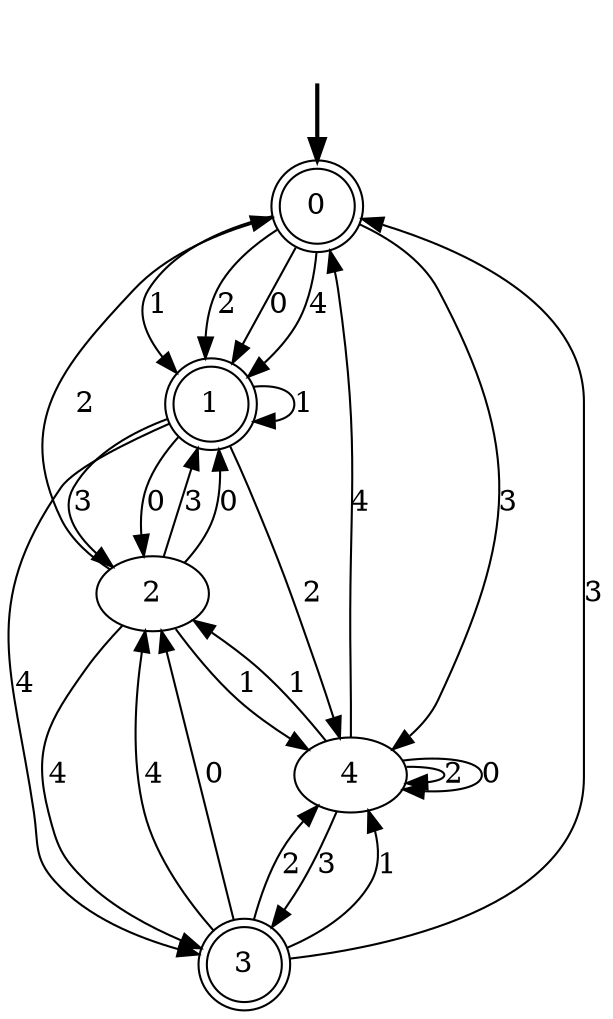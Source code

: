 digraph {
	fake [style=invisible]
	0 [root=true shape=doublecircle]
	1 [shape=doublecircle]
	2
	3 [shape=doublecircle]
	4
	fake -> 0 [style=bold]
	1 -> 2 [label=3]
	2 -> 3 [label=4]
	2 -> 0 [label=2]
	3 -> 2 [label=4]
	3 -> 4 [label=1]
	3 -> 2 [label=0]
	0 -> 4 [label=3]
	1 -> 3 [label=4]
	3 -> 0 [label=3]
	2 -> 1 [label=3]
	2 -> 4 [label=1]
	0 -> 1 [label=1]
	3 -> 4 [label=2]
	1 -> 2 [label=0]
	4 -> 3 [label=3]
	1 -> 1 [label=1]
	4 -> 4 [label=2]
	4 -> 4 [label=0]
	0 -> 1 [label=2]
	0 -> 1 [label=0]
	0 -> 1 [label=4]
	2 -> 1 [label=0]
	1 -> 4 [label=2]
	4 -> 0 [label=4]
	4 -> 2 [label=1]
}
